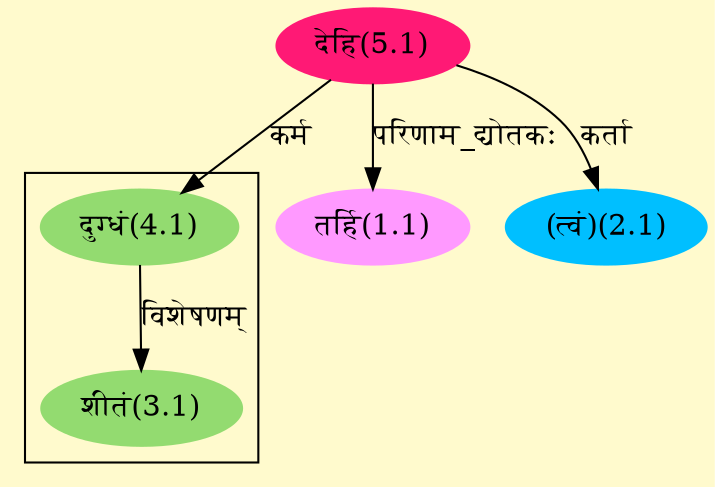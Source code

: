 digraph G{
rankdir=BT;
 compound=true;
 bgcolor="lemonchiffon1";

subgraph cluster_1{
Node3_1 [style=filled, color="#93DB70" label = "शीतं(3.1)"]
Node4_1 [style=filled, color="#93DB70" label = "दुग्धं(4.1)"]

}
Node1_1 [style=filled, color="#FF99FF" label = "तर्हि(1.1)"]
Node5_1 [style=filled, color="#FF1975" label = "देहि(5.1)"]
Node2_1 [style=filled, color="#00BFFF" label = "(त्वं)(2.1)"]
Node4_1 [style=filled, color="#93DB70" label = "दुग्धं(4.1)"]
/* Start of Relations section */

Node1_1 -> Node5_1 [  label="परिणाम_द्योतकः"  dir="back" ]
Node2_1 -> Node5_1 [  label="कर्ता"  dir="back" ]
Node3_1 -> Node4_1 [  label="विशेषणम्"  dir="back" ]
Node4_1 -> Node5_1 [  label="कर्म"  dir="back" ]
}
